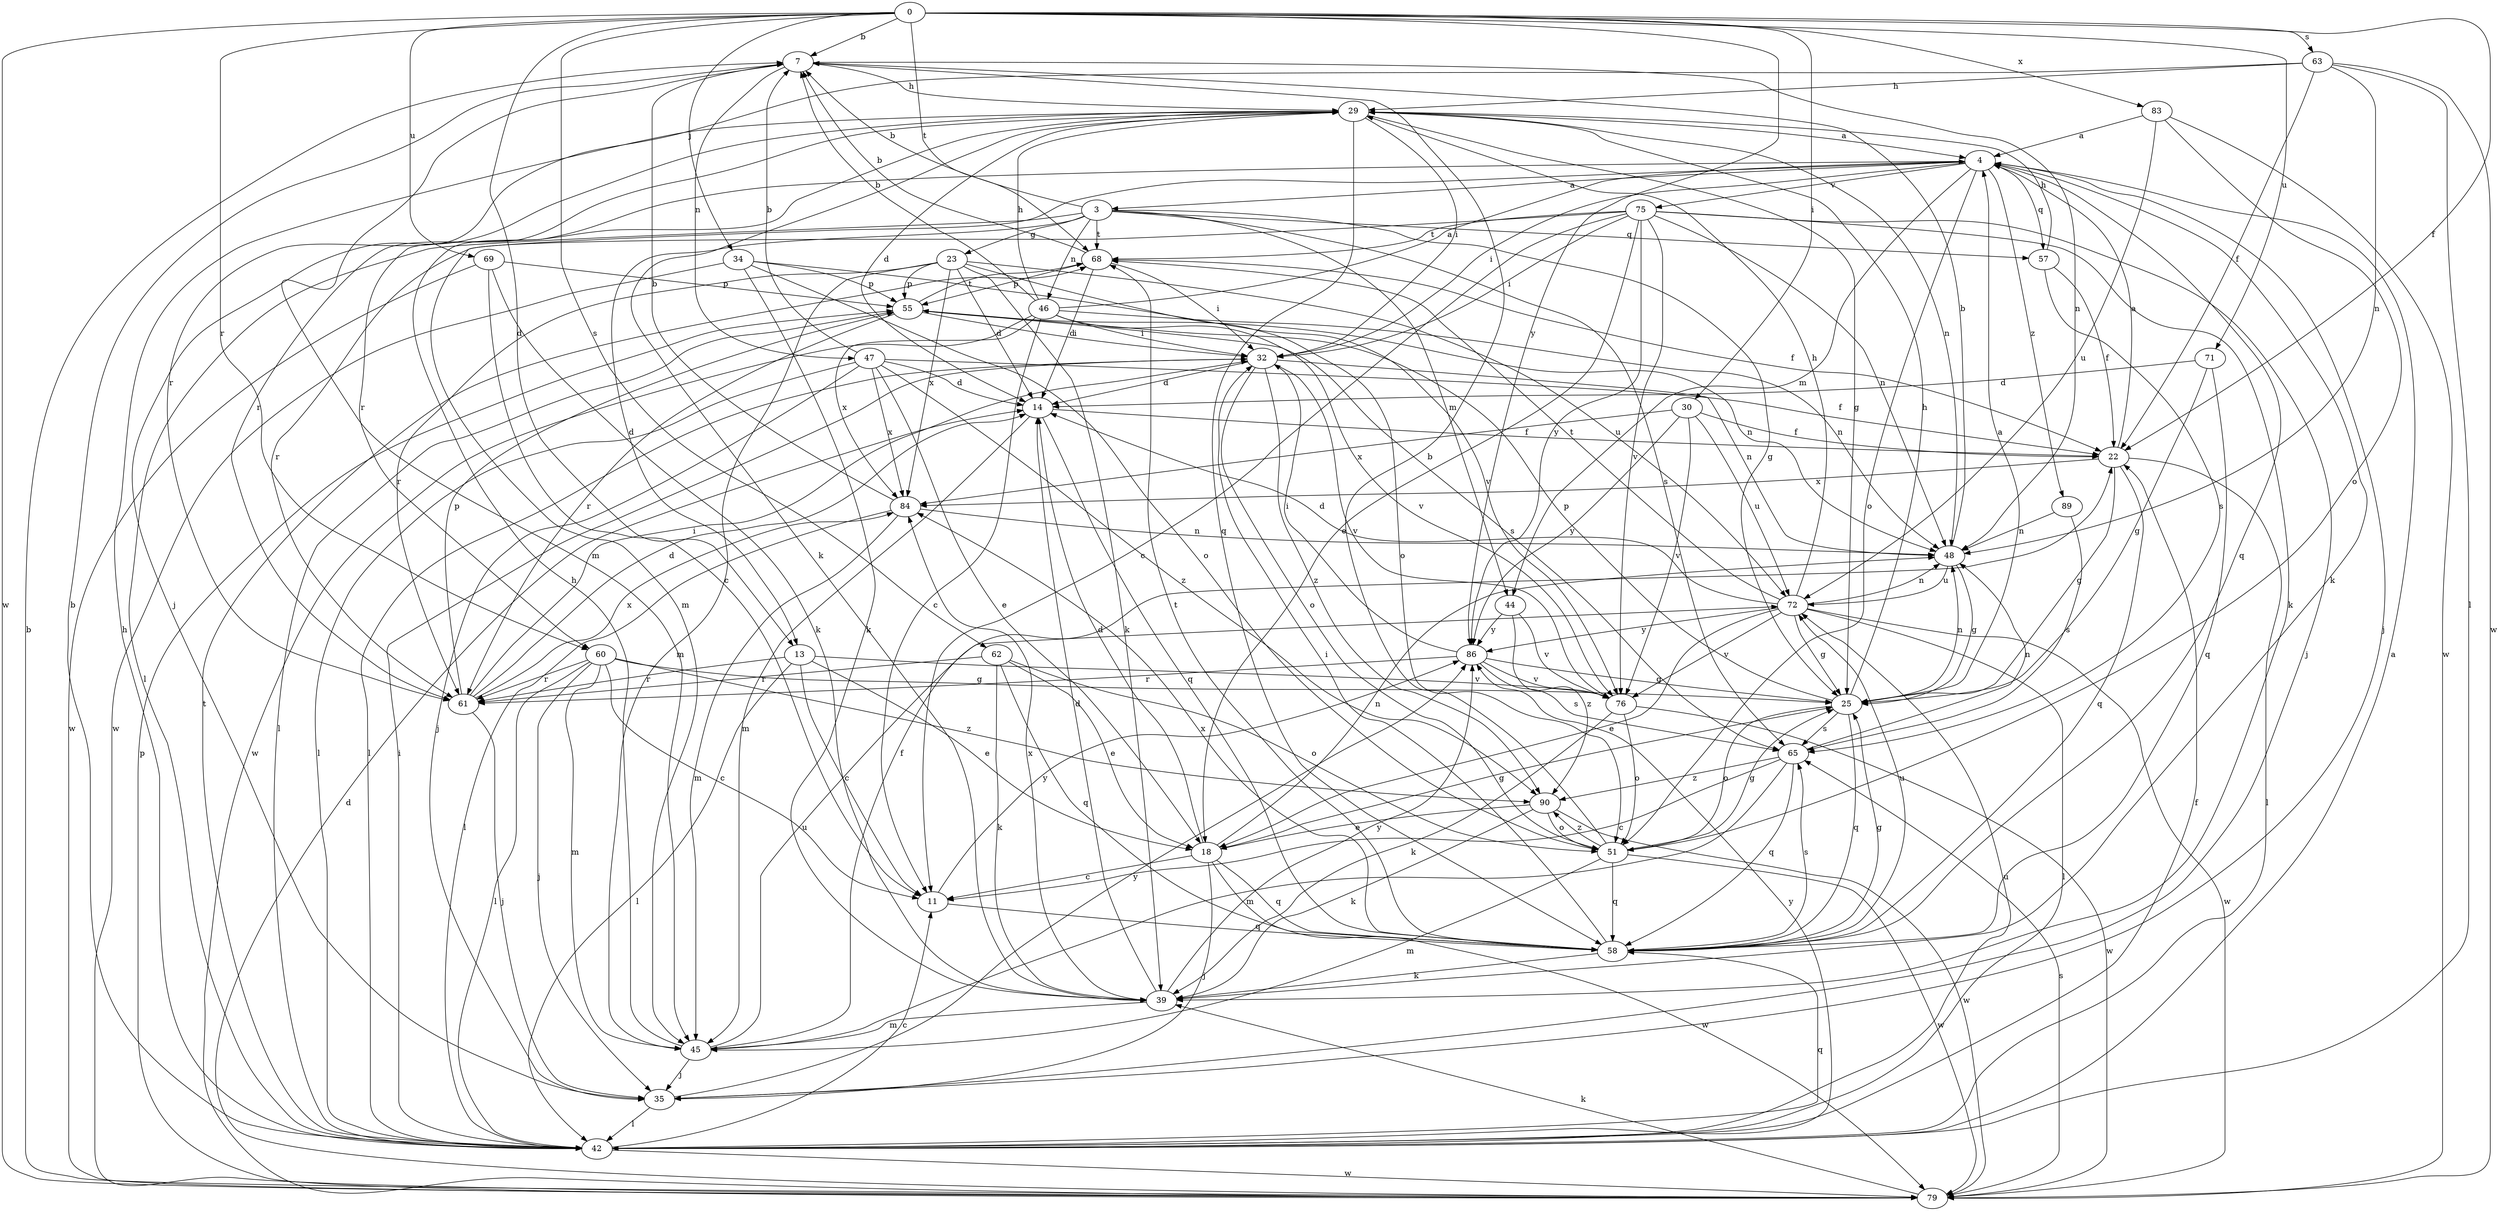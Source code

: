 strict digraph  {
0;
3;
4;
7;
11;
13;
14;
18;
22;
23;
25;
29;
30;
32;
34;
35;
39;
42;
44;
45;
46;
47;
48;
51;
55;
57;
58;
60;
61;
62;
63;
65;
68;
69;
71;
72;
75;
76;
79;
83;
84;
86;
89;
90;
0 -> 7  [label=b];
0 -> 13  [label=d];
0 -> 22  [label=f];
0 -> 30  [label=i];
0 -> 34  [label=j];
0 -> 60  [label=r];
0 -> 62  [label=s];
0 -> 63  [label=s];
0 -> 68  [label=t];
0 -> 69  [label=u];
0 -> 71  [label=u];
0 -> 79  [label=w];
0 -> 83  [label=x];
0 -> 86  [label=y];
3 -> 7  [label=b];
3 -> 13  [label=d];
3 -> 23  [label=g];
3 -> 25  [label=g];
3 -> 42  [label=l];
3 -> 44  [label=m];
3 -> 46  [label=n];
3 -> 57  [label=q];
3 -> 65  [label=s];
3 -> 68  [label=t];
4 -> 3  [label=a];
4 -> 32  [label=i];
4 -> 35  [label=j];
4 -> 39  [label=k];
4 -> 44  [label=m];
4 -> 45  [label=m];
4 -> 51  [label=o];
4 -> 57  [label=q];
4 -> 58  [label=q];
4 -> 60  [label=r];
4 -> 75  [label=v];
4 -> 89  [label=z];
7 -> 29  [label=h];
7 -> 45  [label=m];
7 -> 47  [label=n];
7 -> 48  [label=n];
11 -> 58  [label=q];
11 -> 86  [label=y];
13 -> 11  [label=c];
13 -> 18  [label=e];
13 -> 42  [label=l];
13 -> 61  [label=r];
13 -> 76  [label=v];
14 -> 22  [label=f];
14 -> 45  [label=m];
14 -> 58  [label=q];
18 -> 11  [label=c];
18 -> 14  [label=d];
18 -> 25  [label=g];
18 -> 35  [label=j];
18 -> 48  [label=n];
18 -> 58  [label=q];
18 -> 79  [label=w];
22 -> 4  [label=a];
22 -> 25  [label=g];
22 -> 42  [label=l];
22 -> 58  [label=q];
22 -> 84  [label=x];
23 -> 14  [label=d];
23 -> 39  [label=k];
23 -> 45  [label=m];
23 -> 51  [label=o];
23 -> 55  [label=p];
23 -> 61  [label=r];
23 -> 72  [label=u];
23 -> 84  [label=x];
25 -> 4  [label=a];
25 -> 29  [label=h];
25 -> 48  [label=n];
25 -> 51  [label=o];
25 -> 55  [label=p];
25 -> 58  [label=q];
25 -> 65  [label=s];
29 -> 4  [label=a];
29 -> 14  [label=d];
29 -> 25  [label=g];
29 -> 32  [label=i];
29 -> 35  [label=j];
29 -> 39  [label=k];
29 -> 48  [label=n];
29 -> 58  [label=q];
29 -> 61  [label=r];
30 -> 22  [label=f];
30 -> 72  [label=u];
30 -> 76  [label=v];
30 -> 84  [label=x];
30 -> 86  [label=y];
32 -> 14  [label=d];
32 -> 42  [label=l];
32 -> 48  [label=n];
32 -> 51  [label=o];
32 -> 76  [label=v];
32 -> 90  [label=z];
34 -> 39  [label=k];
34 -> 51  [label=o];
34 -> 55  [label=p];
34 -> 76  [label=v];
34 -> 79  [label=w];
35 -> 42  [label=l];
35 -> 86  [label=y];
39 -> 14  [label=d];
39 -> 45  [label=m];
39 -> 84  [label=x];
39 -> 86  [label=y];
42 -> 4  [label=a];
42 -> 7  [label=b];
42 -> 11  [label=c];
42 -> 22  [label=f];
42 -> 29  [label=h];
42 -> 32  [label=i];
42 -> 58  [label=q];
42 -> 68  [label=t];
42 -> 72  [label=u];
42 -> 79  [label=w];
42 -> 86  [label=y];
44 -> 76  [label=v];
44 -> 86  [label=y];
44 -> 90  [label=z];
45 -> 22  [label=f];
45 -> 29  [label=h];
45 -> 35  [label=j];
45 -> 72  [label=u];
46 -> 4  [label=a];
46 -> 7  [label=b];
46 -> 11  [label=c];
46 -> 29  [label=h];
46 -> 32  [label=i];
46 -> 48  [label=n];
46 -> 76  [label=v];
46 -> 79  [label=w];
46 -> 84  [label=x];
47 -> 7  [label=b];
47 -> 14  [label=d];
47 -> 18  [label=e];
47 -> 22  [label=f];
47 -> 35  [label=j];
47 -> 42  [label=l];
47 -> 84  [label=x];
47 -> 90  [label=z];
48 -> 7  [label=b];
48 -> 25  [label=g];
48 -> 72  [label=u];
51 -> 7  [label=b];
51 -> 25  [label=g];
51 -> 45  [label=m];
51 -> 58  [label=q];
51 -> 79  [label=w];
51 -> 90  [label=z];
55 -> 32  [label=i];
55 -> 42  [label=l];
55 -> 48  [label=n];
55 -> 61  [label=r];
55 -> 65  [label=s];
55 -> 68  [label=t];
57 -> 22  [label=f];
57 -> 29  [label=h];
57 -> 65  [label=s];
58 -> 25  [label=g];
58 -> 32  [label=i];
58 -> 39  [label=k];
58 -> 65  [label=s];
58 -> 68  [label=t];
58 -> 72  [label=u];
58 -> 84  [label=x];
60 -> 11  [label=c];
60 -> 25  [label=g];
60 -> 35  [label=j];
60 -> 42  [label=l];
60 -> 45  [label=m];
60 -> 61  [label=r];
60 -> 90  [label=z];
61 -> 14  [label=d];
61 -> 32  [label=i];
61 -> 35  [label=j];
61 -> 55  [label=p];
61 -> 84  [label=x];
62 -> 18  [label=e];
62 -> 39  [label=k];
62 -> 51  [label=o];
62 -> 58  [label=q];
62 -> 61  [label=r];
63 -> 22  [label=f];
63 -> 29  [label=h];
63 -> 42  [label=l];
63 -> 48  [label=n];
63 -> 61  [label=r];
63 -> 79  [label=w];
65 -> 11  [label=c];
65 -> 45  [label=m];
65 -> 48  [label=n];
65 -> 58  [label=q];
65 -> 90  [label=z];
68 -> 7  [label=b];
68 -> 14  [label=d];
68 -> 22  [label=f];
68 -> 32  [label=i];
68 -> 55  [label=p];
69 -> 11  [label=c];
69 -> 39  [label=k];
69 -> 55  [label=p];
69 -> 79  [label=w];
71 -> 14  [label=d];
71 -> 25  [label=g];
71 -> 58  [label=q];
72 -> 14  [label=d];
72 -> 18  [label=e];
72 -> 25  [label=g];
72 -> 29  [label=h];
72 -> 42  [label=l];
72 -> 48  [label=n];
72 -> 68  [label=t];
72 -> 76  [label=v];
72 -> 79  [label=w];
72 -> 86  [label=y];
75 -> 11  [label=c];
75 -> 18  [label=e];
75 -> 32  [label=i];
75 -> 35  [label=j];
75 -> 39  [label=k];
75 -> 48  [label=n];
75 -> 61  [label=r];
75 -> 68  [label=t];
75 -> 76  [label=v];
75 -> 86  [label=y];
76 -> 39  [label=k];
76 -> 51  [label=o];
76 -> 79  [label=w];
79 -> 7  [label=b];
79 -> 14  [label=d];
79 -> 39  [label=k];
79 -> 55  [label=p];
79 -> 65  [label=s];
83 -> 4  [label=a];
83 -> 51  [label=o];
83 -> 72  [label=u];
83 -> 79  [label=w];
84 -> 7  [label=b];
84 -> 42  [label=l];
84 -> 45  [label=m];
84 -> 48  [label=n];
86 -> 25  [label=g];
86 -> 32  [label=i];
86 -> 61  [label=r];
86 -> 65  [label=s];
86 -> 76  [label=v];
89 -> 48  [label=n];
89 -> 65  [label=s];
90 -> 18  [label=e];
90 -> 39  [label=k];
90 -> 51  [label=o];
90 -> 79  [label=w];
}
